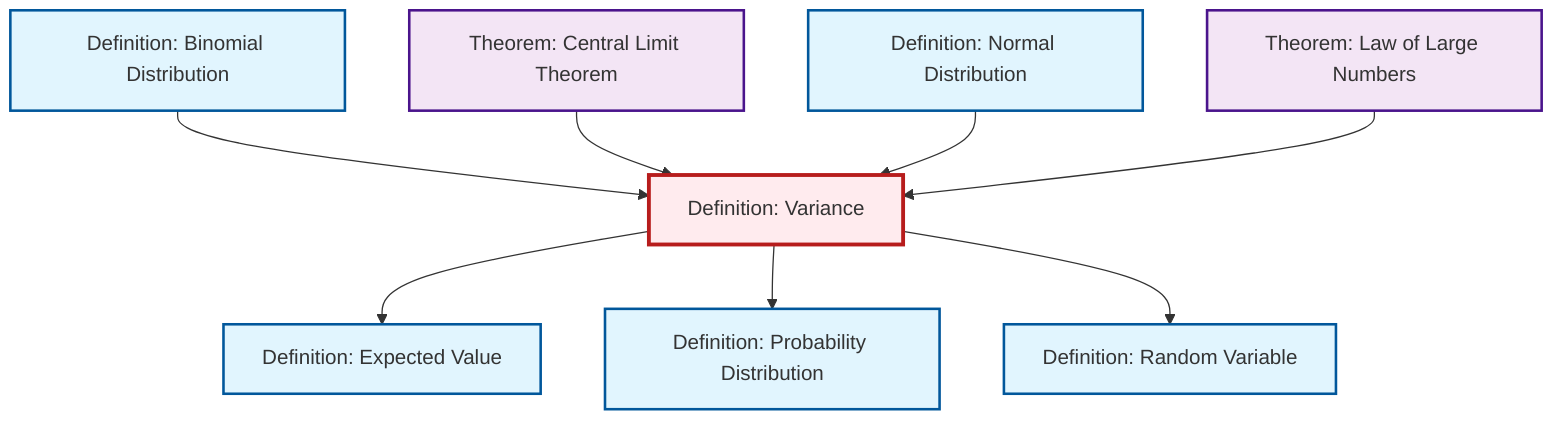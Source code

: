 graph TD
    classDef definition fill:#e1f5fe,stroke:#01579b,stroke-width:2px
    classDef theorem fill:#f3e5f5,stroke:#4a148c,stroke-width:2px
    classDef axiom fill:#fff3e0,stroke:#e65100,stroke-width:2px
    classDef example fill:#e8f5e9,stroke:#1b5e20,stroke-width:2px
    classDef current fill:#ffebee,stroke:#b71c1c,stroke-width:3px
    def-normal-distribution["Definition: Normal Distribution"]:::definition
    thm-central-limit["Theorem: Central Limit Theorem"]:::theorem
    def-random-variable["Definition: Random Variable"]:::definition
    thm-law-of-large-numbers["Theorem: Law of Large Numbers"]:::theorem
    def-variance["Definition: Variance"]:::definition
    def-probability-distribution["Definition: Probability Distribution"]:::definition
    def-expectation["Definition: Expected Value"]:::definition
    def-binomial-distribution["Definition: Binomial Distribution"]:::definition
    def-variance --> def-expectation
    def-binomial-distribution --> def-variance
    thm-central-limit --> def-variance
    def-variance --> def-probability-distribution
    def-normal-distribution --> def-variance
    thm-law-of-large-numbers --> def-variance
    def-variance --> def-random-variable
    class def-variance current